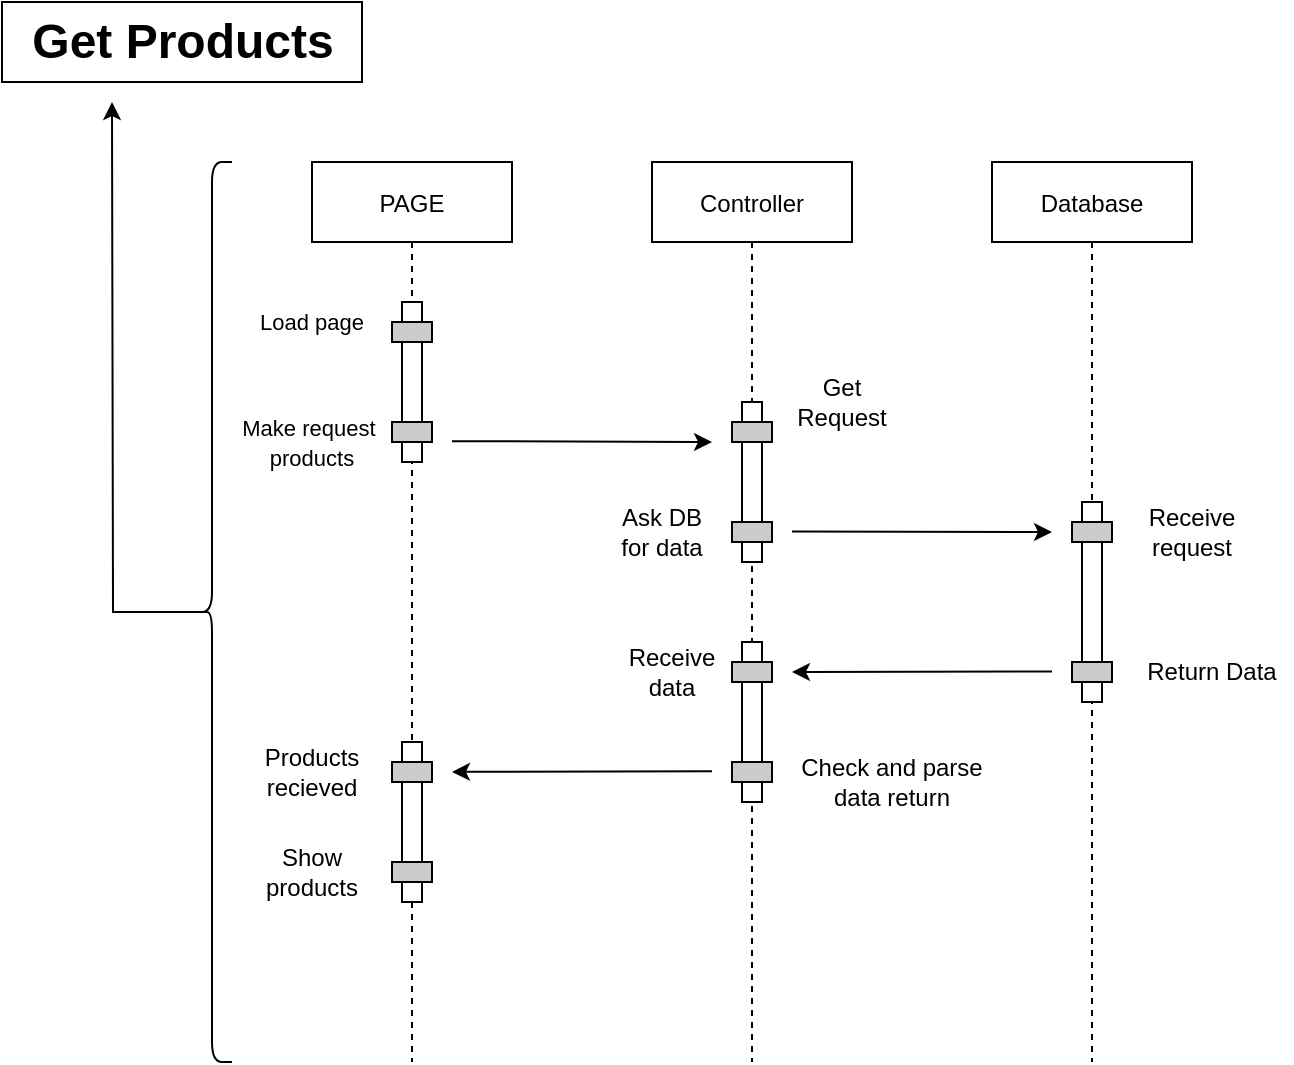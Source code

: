 <mxfile version="13.6.6" type="device" pages="4"><diagram id="kgpKYQtTHZ0yAKxKKP6v" name="Get Products"><mxGraphModel dx="1038" dy="587" grid="1" gridSize="10" guides="1" tooltips="1" connect="1" arrows="1" fold="1" page="1" pageScale="1" pageWidth="1100" pageHeight="850" math="0" shadow="0"><root><mxCell id="0"/><mxCell id="1" parent="0"/><mxCell id="3nuBFxr9cyL0pnOWT2aG-1" value="PAGE" style="shape=umlLifeline;perimeter=lifelinePerimeter;container=1;collapsible=0;recursiveResize=0;rounded=0;shadow=0;strokeWidth=1;" parent="1" vertex="1"><mxGeometry x="200" y="130" width="100" height="450" as="geometry"/></mxCell><mxCell id="3nuBFxr9cyL0pnOWT2aG-2" value="" style="points=[];perimeter=orthogonalPerimeter;rounded=0;shadow=0;strokeWidth=1;" parent="3nuBFxr9cyL0pnOWT2aG-1" vertex="1"><mxGeometry x="45" y="70" width="10" height="80" as="geometry"/></mxCell><mxCell id="3nuBFxr9cyL0pnOWT2aG-4" value="" style="points=[];perimeter=orthogonalPerimeter;rounded=0;shadow=0;strokeWidth=1;fillColor=#CCCCCC;" parent="3nuBFxr9cyL0pnOWT2aG-1" vertex="1"><mxGeometry x="40" y="80" width="20" height="10" as="geometry"/></mxCell><mxCell id="5VADOqdBMbBjfzEn9VcZ-5" value="" style="points=[];perimeter=orthogonalPerimeter;rounded=0;shadow=0;strokeWidth=1;fillColor=#CCCCCC;" parent="3nuBFxr9cyL0pnOWT2aG-1" vertex="1"><mxGeometry x="40" y="130" width="20" height="10" as="geometry"/></mxCell><mxCell id="3nuBFxr9cyL0pnOWT2aG-5" value="Controller" style="shape=umlLifeline;perimeter=lifelinePerimeter;container=1;collapsible=0;recursiveResize=0;rounded=0;shadow=0;strokeWidth=1;" parent="1" vertex="1"><mxGeometry x="370" y="130" width="100" height="450" as="geometry"/></mxCell><mxCell id="5VADOqdBMbBjfzEn9VcZ-13" value="" style="points=[];perimeter=orthogonalPerimeter;rounded=0;shadow=0;strokeWidth=1;" parent="3nuBFxr9cyL0pnOWT2aG-5" vertex="1"><mxGeometry x="45" y="120" width="10" height="80" as="geometry"/></mxCell><mxCell id="5VADOqdBMbBjfzEn9VcZ-14" value="" style="points=[];perimeter=orthogonalPerimeter;rounded=0;shadow=0;strokeWidth=1;fillColor=#CCCCCC;" parent="3nuBFxr9cyL0pnOWT2aG-5" vertex="1"><mxGeometry x="40" y="130" width="20" height="10" as="geometry"/></mxCell><mxCell id="5VADOqdBMbBjfzEn9VcZ-15" value="" style="points=[];perimeter=orthogonalPerimeter;rounded=0;shadow=0;strokeWidth=1;fillColor=#CCCCCC;" parent="3nuBFxr9cyL0pnOWT2aG-5" vertex="1"><mxGeometry x="40" y="180" width="20" height="10" as="geometry"/></mxCell><mxCell id="5VADOqdBMbBjfzEn9VcZ-1" value="Database" style="shape=umlLifeline;perimeter=lifelinePerimeter;container=1;collapsible=0;recursiveResize=0;rounded=0;shadow=0;strokeWidth=1;" parent="1" vertex="1"><mxGeometry x="540" y="130" width="100" height="450" as="geometry"/></mxCell><mxCell id="5VADOqdBMbBjfzEn9VcZ-4" value="&lt;font style=&quot;font-size: 11px&quot;&gt;Load page&lt;/font&gt;" style="text;html=1;strokeColor=none;fillColor=none;align=center;verticalAlign=middle;whiteSpace=wrap;rounded=0;" parent="1" vertex="1"><mxGeometry x="170" y="200" width="60" height="20" as="geometry"/></mxCell><mxCell id="5VADOqdBMbBjfzEn9VcZ-6" value="&lt;font style=&quot;font-size: 11px&quot;&gt;Make request&amp;nbsp;&lt;br&gt;products&lt;br&gt;&lt;/font&gt;" style="text;html=1;strokeColor=none;fillColor=none;align=center;verticalAlign=middle;whiteSpace=wrap;rounded=0;" parent="1" vertex="1"><mxGeometry x="160" y="260" width="80" height="20" as="geometry"/></mxCell><mxCell id="5VADOqdBMbBjfzEn9VcZ-16" value="Get&lt;br&gt;Request" style="text;html=1;strokeColor=none;fillColor=none;align=center;verticalAlign=middle;whiteSpace=wrap;rounded=0;" parent="1" vertex="1"><mxGeometry x="440" y="240" width="50" height="20" as="geometry"/></mxCell><mxCell id="5VADOqdBMbBjfzEn9VcZ-19" value="" style="points=[];perimeter=orthogonalPerimeter;rounded=0;shadow=0;strokeWidth=1;" parent="1" vertex="1"><mxGeometry x="585" y="300" width="10" height="100" as="geometry"/></mxCell><mxCell id="5VADOqdBMbBjfzEn9VcZ-20" value="" style="points=[];perimeter=orthogonalPerimeter;rounded=0;shadow=0;strokeWidth=1;fillColor=#CCCCCC;" parent="1" vertex="1"><mxGeometry x="580" y="310" width="20" height="10" as="geometry"/></mxCell><mxCell id="5VADOqdBMbBjfzEn9VcZ-21" value="" style="points=[];perimeter=orthogonalPerimeter;rounded=0;shadow=0;strokeWidth=1;fillColor=#CCCCCC;" parent="1" vertex="1"><mxGeometry x="580" y="380" width="20" height="10" as="geometry"/></mxCell><mxCell id="5VADOqdBMbBjfzEn9VcZ-22" value="Ask DB for data" style="text;html=1;strokeColor=none;fillColor=none;align=center;verticalAlign=middle;whiteSpace=wrap;rounded=0;" parent="1" vertex="1"><mxGeometry x="350" y="305" width="50" height="20" as="geometry"/></mxCell><mxCell id="5VADOqdBMbBjfzEn9VcZ-23" value="" style="endArrow=classic;html=1;" parent="1" edge="1"><mxGeometry width="50" height="50" relative="1" as="geometry"><mxPoint x="270" y="269.58" as="sourcePoint"/><mxPoint x="400" y="270" as="targetPoint"/></mxGeometry></mxCell><mxCell id="5VADOqdBMbBjfzEn9VcZ-24" value="" style="endArrow=classic;html=1;" parent="1" edge="1"><mxGeometry width="50" height="50" relative="1" as="geometry"><mxPoint x="440" y="314.76" as="sourcePoint"/><mxPoint x="570" y="315" as="targetPoint"/></mxGeometry></mxCell><mxCell id="5VADOqdBMbBjfzEn9VcZ-25" value="Receive&lt;br&gt;request" style="text;html=1;strokeColor=none;fillColor=none;align=center;verticalAlign=middle;whiteSpace=wrap;rounded=0;" parent="1" vertex="1"><mxGeometry x="610" y="305" width="60" height="20" as="geometry"/></mxCell><mxCell id="5VADOqdBMbBjfzEn9VcZ-26" value="Return Data" style="text;html=1;strokeColor=none;fillColor=none;align=center;verticalAlign=middle;whiteSpace=wrap;rounded=0;" parent="1" vertex="1"><mxGeometry x="610" y="375" width="80" height="20" as="geometry"/></mxCell><mxCell id="5VADOqdBMbBjfzEn9VcZ-27" value="" style="points=[];perimeter=orthogonalPerimeter;rounded=0;shadow=0;strokeWidth=1;" parent="1" vertex="1"><mxGeometry x="415" y="370" width="10" height="80" as="geometry"/></mxCell><mxCell id="5VADOqdBMbBjfzEn9VcZ-28" value="" style="points=[];perimeter=orthogonalPerimeter;rounded=0;shadow=0;strokeWidth=1;fillColor=#CCCCCC;" parent="1" vertex="1"><mxGeometry x="410" y="380" width="20" height="10" as="geometry"/></mxCell><mxCell id="5VADOqdBMbBjfzEn9VcZ-29" value="" style="points=[];perimeter=orthogonalPerimeter;rounded=0;shadow=0;strokeWidth=1;fillColor=#CCCCCC;" parent="1" vertex="1"><mxGeometry x="410" y="430" width="20" height="10" as="geometry"/></mxCell><mxCell id="5VADOqdBMbBjfzEn9VcZ-31" value="" style="endArrow=classic;html=1;" parent="1" edge="1"><mxGeometry width="50" height="50" relative="1" as="geometry"><mxPoint x="570" y="384.71" as="sourcePoint"/><mxPoint x="440" y="385" as="targetPoint"/></mxGeometry></mxCell><mxCell id="5VADOqdBMbBjfzEn9VcZ-32" value="Receive data" style="text;html=1;strokeColor=none;fillColor=none;align=center;verticalAlign=middle;whiteSpace=wrap;rounded=0;" parent="1" vertex="1"><mxGeometry x="360" y="375" width="40" height="20" as="geometry"/></mxCell><mxCell id="5VADOqdBMbBjfzEn9VcZ-33" value="Get Products" style="text;fillColor=none;html=1;fontSize=24;fontStyle=1;verticalAlign=middle;align=center;strokeColor=#000000;" parent="1" vertex="1"><mxGeometry x="45" y="50" width="180" height="40" as="geometry"/></mxCell><mxCell id="5VADOqdBMbBjfzEn9VcZ-34" value="Check and parse data return" style="text;html=1;strokeColor=none;fillColor=none;align=center;verticalAlign=middle;whiteSpace=wrap;rounded=0;" parent="1" vertex="1"><mxGeometry x="440" y="430" width="100" height="20" as="geometry"/></mxCell><mxCell id="5VADOqdBMbBjfzEn9VcZ-35" value="" style="points=[];perimeter=orthogonalPerimeter;rounded=0;shadow=0;strokeWidth=1;" parent="1" vertex="1"><mxGeometry x="245" y="420" width="10" height="80" as="geometry"/></mxCell><mxCell id="5VADOqdBMbBjfzEn9VcZ-36" value="" style="points=[];perimeter=orthogonalPerimeter;rounded=0;shadow=0;strokeWidth=1;fillColor=#CCCCCC;" parent="1" vertex="1"><mxGeometry x="240" y="430" width="20" height="10" as="geometry"/></mxCell><mxCell id="5VADOqdBMbBjfzEn9VcZ-37" value="" style="points=[];perimeter=orthogonalPerimeter;rounded=0;shadow=0;strokeWidth=1;fillColor=#CCCCCC;" parent="1" vertex="1"><mxGeometry x="240" y="480" width="20" height="10" as="geometry"/></mxCell><mxCell id="5VADOqdBMbBjfzEn9VcZ-38" value="" style="endArrow=classic;html=1;" parent="1" edge="1"><mxGeometry width="50" height="50" relative="1" as="geometry"><mxPoint x="400" y="434.66" as="sourcePoint"/><mxPoint x="270" y="434.95" as="targetPoint"/></mxGeometry></mxCell><mxCell id="5VADOqdBMbBjfzEn9VcZ-39" value="Products recieved" style="text;html=1;strokeColor=none;fillColor=none;align=center;verticalAlign=middle;whiteSpace=wrap;rounded=0;" parent="1" vertex="1"><mxGeometry x="180" y="425" width="40" height="20" as="geometry"/></mxCell><mxCell id="5VADOqdBMbBjfzEn9VcZ-40" value="Show&lt;br&gt;products" style="text;html=1;strokeColor=none;fillColor=none;align=center;verticalAlign=middle;whiteSpace=wrap;rounded=0;" parent="1" vertex="1"><mxGeometry x="180" y="475" width="40" height="20" as="geometry"/></mxCell><mxCell id="5VADOqdBMbBjfzEn9VcZ-42" style="edgeStyle=orthogonalEdgeStyle;rounded=0;orthogonalLoop=1;jettySize=auto;html=1;exitX=0.1;exitY=0.5;exitDx=0;exitDy=0;exitPerimeter=0;" parent="1" source="5VADOqdBMbBjfzEn9VcZ-41" edge="1"><mxGeometry relative="1" as="geometry"><mxPoint x="100" y="100" as="targetPoint"/><mxPoint x="130" y="245" as="sourcePoint"/></mxGeometry></mxCell><mxCell id="5VADOqdBMbBjfzEn9VcZ-41" value="" style="shape=curlyBracket;whiteSpace=wrap;html=1;rounded=1;strokeColor=#000000;fillColor=#CCCCCC;size=0.5;" parent="1" vertex="1"><mxGeometry x="140" y="130" width="20" height="450" as="geometry"/></mxCell></root></mxGraphModel></diagram><diagram id="8U4LvYuBuo7wRcz9aiUL" name="Filter Products"><mxGraphModel dx="1038" dy="587" grid="1" gridSize="10" guides="1" tooltips="1" connect="1" arrows="1" fold="1" page="1" pageScale="1" pageWidth="1100" pageHeight="850" math="0" shadow="0"><root><mxCell id="yW9CIQryTjTNBYv5BzgT-0"/><mxCell id="yW9CIQryTjTNBYv5BzgT-1" parent="yW9CIQryTjTNBYv5BzgT-0"/><mxCell id="vbk73lZlKTsie7NeYZeS-0" value="PAGE" style="shape=umlLifeline;perimeter=lifelinePerimeter;container=1;collapsible=0;recursiveResize=0;rounded=0;shadow=0;strokeWidth=1;" parent="yW9CIQryTjTNBYv5BzgT-1" vertex="1"><mxGeometry x="200" y="130" width="100" height="450" as="geometry"/></mxCell><mxCell id="vbk73lZlKTsie7NeYZeS-1" value="" style="points=[];perimeter=orthogonalPerimeter;rounded=0;shadow=0;strokeWidth=1;" parent="vbk73lZlKTsie7NeYZeS-0" vertex="1"><mxGeometry x="45" y="70" width="10" height="80" as="geometry"/></mxCell><mxCell id="vbk73lZlKTsie7NeYZeS-2" value="" style="points=[];perimeter=orthogonalPerimeter;rounded=0;shadow=0;strokeWidth=1;fillColor=#CCCCCC;" parent="vbk73lZlKTsie7NeYZeS-0" vertex="1"><mxGeometry x="40" y="80" width="20" height="10" as="geometry"/></mxCell><mxCell id="vbk73lZlKTsie7NeYZeS-3" value="" style="points=[];perimeter=orthogonalPerimeter;rounded=0;shadow=0;strokeWidth=1;fillColor=#CCCCCC;" parent="vbk73lZlKTsie7NeYZeS-0" vertex="1"><mxGeometry x="40" y="130" width="20" height="10" as="geometry"/></mxCell><mxCell id="vbk73lZlKTsie7NeYZeS-4" value="Controller" style="shape=umlLifeline;perimeter=lifelinePerimeter;container=1;collapsible=0;recursiveResize=0;rounded=0;shadow=0;strokeWidth=1;" parent="yW9CIQryTjTNBYv5BzgT-1" vertex="1"><mxGeometry x="370" y="130" width="100" height="450" as="geometry"/></mxCell><mxCell id="vbk73lZlKTsie7NeYZeS-5" value="" style="points=[];perimeter=orthogonalPerimeter;rounded=0;shadow=0;strokeWidth=1;" parent="vbk73lZlKTsie7NeYZeS-4" vertex="1"><mxGeometry x="45" y="120" width="10" height="80" as="geometry"/></mxCell><mxCell id="vbk73lZlKTsie7NeYZeS-6" value="" style="points=[];perimeter=orthogonalPerimeter;rounded=0;shadow=0;strokeWidth=1;fillColor=#CCCCCC;" parent="vbk73lZlKTsie7NeYZeS-4" vertex="1"><mxGeometry x="40" y="130" width="20" height="10" as="geometry"/></mxCell><mxCell id="vbk73lZlKTsie7NeYZeS-7" value="" style="points=[];perimeter=orthogonalPerimeter;rounded=0;shadow=0;strokeWidth=1;fillColor=#CCCCCC;" parent="vbk73lZlKTsie7NeYZeS-4" vertex="1"><mxGeometry x="40" y="180" width="20" height="10" as="geometry"/></mxCell><mxCell id="vbk73lZlKTsie7NeYZeS-8" value="Database" style="shape=umlLifeline;perimeter=lifelinePerimeter;container=1;collapsible=0;recursiveResize=0;rounded=0;shadow=0;strokeWidth=1;" parent="yW9CIQryTjTNBYv5BzgT-1" vertex="1"><mxGeometry x="540" y="130" width="100" height="450" as="geometry"/></mxCell><mxCell id="vbk73lZlKTsie7NeYZeS-9" value="&lt;font style=&quot;font-size: 11px&quot;&gt;Load page&lt;/font&gt;" style="text;html=1;strokeColor=none;fillColor=none;align=center;verticalAlign=middle;whiteSpace=wrap;rounded=0;" parent="yW9CIQryTjTNBYv5BzgT-1" vertex="1"><mxGeometry x="170" y="200" width="60" height="20" as="geometry"/></mxCell><mxCell id="vbk73lZlKTsie7NeYZeS-10" value="&lt;font style=&quot;font-size: 11px&quot;&gt;Make request&amp;nbsp;&lt;br&gt;products&lt;br&gt;&lt;/font&gt;" style="text;html=1;strokeColor=none;fillColor=none;align=center;verticalAlign=middle;whiteSpace=wrap;rounded=0;" parent="yW9CIQryTjTNBYv5BzgT-1" vertex="1"><mxGeometry x="160" y="260" width="80" height="20" as="geometry"/></mxCell><mxCell id="vbk73lZlKTsie7NeYZeS-11" value="Get&lt;br&gt;Request" style="text;html=1;strokeColor=none;fillColor=none;align=center;verticalAlign=middle;whiteSpace=wrap;rounded=0;" parent="yW9CIQryTjTNBYv5BzgT-1" vertex="1"><mxGeometry x="440" y="240" width="50" height="20" as="geometry"/></mxCell><mxCell id="vbk73lZlKTsie7NeYZeS-12" value="" style="points=[];perimeter=orthogonalPerimeter;rounded=0;shadow=0;strokeWidth=1;" parent="yW9CIQryTjTNBYv5BzgT-1" vertex="1"><mxGeometry x="585" y="300" width="10" height="100" as="geometry"/></mxCell><mxCell id="vbk73lZlKTsie7NeYZeS-13" value="" style="points=[];perimeter=orthogonalPerimeter;rounded=0;shadow=0;strokeWidth=1;fillColor=#CCCCCC;" parent="yW9CIQryTjTNBYv5BzgT-1" vertex="1"><mxGeometry x="580" y="310" width="20" height="10" as="geometry"/></mxCell><mxCell id="vbk73lZlKTsie7NeYZeS-14" value="" style="points=[];perimeter=orthogonalPerimeter;rounded=0;shadow=0;strokeWidth=1;fillColor=#CCCCCC;" parent="yW9CIQryTjTNBYv5BzgT-1" vertex="1"><mxGeometry x="580" y="380" width="20" height="10" as="geometry"/></mxCell><mxCell id="vbk73lZlKTsie7NeYZeS-15" value="Ask DB for data" style="text;html=1;strokeColor=none;fillColor=none;align=center;verticalAlign=middle;whiteSpace=wrap;rounded=0;" parent="yW9CIQryTjTNBYv5BzgT-1" vertex="1"><mxGeometry x="350" y="305" width="50" height="20" as="geometry"/></mxCell><mxCell id="vbk73lZlKTsie7NeYZeS-16" value="" style="endArrow=classic;html=1;" parent="yW9CIQryTjTNBYv5BzgT-1" edge="1"><mxGeometry width="50" height="50" relative="1" as="geometry"><mxPoint x="270" y="269.58" as="sourcePoint"/><mxPoint x="400" y="270" as="targetPoint"/></mxGeometry></mxCell><mxCell id="vbk73lZlKTsie7NeYZeS-17" value="" style="endArrow=classic;html=1;" parent="yW9CIQryTjTNBYv5BzgT-1" edge="1"><mxGeometry width="50" height="50" relative="1" as="geometry"><mxPoint x="440" y="314.76" as="sourcePoint"/><mxPoint x="570" y="315" as="targetPoint"/></mxGeometry></mxCell><mxCell id="vbk73lZlKTsie7NeYZeS-18" value="Receive&lt;br&gt;request" style="text;html=1;strokeColor=none;fillColor=none;align=center;verticalAlign=middle;whiteSpace=wrap;rounded=0;" parent="yW9CIQryTjTNBYv5BzgT-1" vertex="1"><mxGeometry x="610" y="305" width="60" height="20" as="geometry"/></mxCell><mxCell id="vbk73lZlKTsie7NeYZeS-19" value="Return Data" style="text;html=1;strokeColor=none;fillColor=none;align=center;verticalAlign=middle;whiteSpace=wrap;rounded=0;" parent="yW9CIQryTjTNBYv5BzgT-1" vertex="1"><mxGeometry x="610" y="375" width="80" height="20" as="geometry"/></mxCell><mxCell id="vbk73lZlKTsie7NeYZeS-20" value="" style="points=[];perimeter=orthogonalPerimeter;rounded=0;shadow=0;strokeWidth=1;" parent="yW9CIQryTjTNBYv5BzgT-1" vertex="1"><mxGeometry x="415" y="370" width="10" height="80" as="geometry"/></mxCell><mxCell id="vbk73lZlKTsie7NeYZeS-21" value="" style="points=[];perimeter=orthogonalPerimeter;rounded=0;shadow=0;strokeWidth=1;fillColor=#CCCCCC;" parent="yW9CIQryTjTNBYv5BzgT-1" vertex="1"><mxGeometry x="410" y="380" width="20" height="10" as="geometry"/></mxCell><mxCell id="vbk73lZlKTsie7NeYZeS-22" value="" style="points=[];perimeter=orthogonalPerimeter;rounded=0;shadow=0;strokeWidth=1;fillColor=#CCCCCC;" parent="yW9CIQryTjTNBYv5BzgT-1" vertex="1"><mxGeometry x="410" y="430" width="20" height="10" as="geometry"/></mxCell><mxCell id="vbk73lZlKTsie7NeYZeS-23" value="" style="endArrow=classic;html=1;" parent="yW9CIQryTjTNBYv5BzgT-1" edge="1"><mxGeometry width="50" height="50" relative="1" as="geometry"><mxPoint x="570" y="384.71" as="sourcePoint"/><mxPoint x="440" y="385" as="targetPoint"/></mxGeometry></mxCell><mxCell id="vbk73lZlKTsie7NeYZeS-24" value="Receive data" style="text;html=1;strokeColor=none;fillColor=none;align=center;verticalAlign=middle;whiteSpace=wrap;rounded=0;" parent="yW9CIQryTjTNBYv5BzgT-1" vertex="1"><mxGeometry x="360" y="375" width="40" height="20" as="geometry"/></mxCell><mxCell id="vbk73lZlKTsie7NeYZeS-25" value="Filter Products" style="text;fillColor=none;html=1;fontSize=24;fontStyle=1;verticalAlign=middle;align=center;strokeColor=#000000;" parent="yW9CIQryTjTNBYv5BzgT-1" vertex="1"><mxGeometry x="45" y="50" width="180" height="40" as="geometry"/></mxCell><mxCell id="vbk73lZlKTsie7NeYZeS-26" value="Check and parse data return" style="text;html=1;strokeColor=none;fillColor=none;align=center;verticalAlign=middle;whiteSpace=wrap;rounded=0;" parent="yW9CIQryTjTNBYv5BzgT-1" vertex="1"><mxGeometry x="440" y="430" width="100" height="20" as="geometry"/></mxCell><mxCell id="vbk73lZlKTsie7NeYZeS-27" value="" style="points=[];perimeter=orthogonalPerimeter;rounded=0;shadow=0;strokeWidth=1;" parent="yW9CIQryTjTNBYv5BzgT-1" vertex="1"><mxGeometry x="245" y="420" width="10" height="130" as="geometry"/></mxCell><mxCell id="vbk73lZlKTsie7NeYZeS-28" value="" style="points=[];perimeter=orthogonalPerimeter;rounded=0;shadow=0;strokeWidth=1;fillColor=#CCCCCC;" parent="yW9CIQryTjTNBYv5BzgT-1" vertex="1"><mxGeometry x="240" y="430" width="20" height="10" as="geometry"/></mxCell><mxCell id="vbk73lZlKTsie7NeYZeS-29" value="" style="points=[];perimeter=orthogonalPerimeter;rounded=0;shadow=0;strokeWidth=1;fillColor=#CCCCCC;" parent="yW9CIQryTjTNBYv5BzgT-1" vertex="1"><mxGeometry x="240" y="480" width="20" height="10" as="geometry"/></mxCell><mxCell id="vbk73lZlKTsie7NeYZeS-30" value="" style="endArrow=classic;html=1;" parent="yW9CIQryTjTNBYv5BzgT-1" edge="1"><mxGeometry width="50" height="50" relative="1" as="geometry"><mxPoint x="400" y="434.66" as="sourcePoint"/><mxPoint x="270" y="434.95" as="targetPoint"/></mxGeometry></mxCell><mxCell id="vbk73lZlKTsie7NeYZeS-31" value="Receive&amp;nbsp;&lt;br&gt;data" style="text;html=1;strokeColor=none;fillColor=none;align=center;verticalAlign=middle;whiteSpace=wrap;rounded=0;" parent="yW9CIQryTjTNBYv5BzgT-1" vertex="1"><mxGeometry x="180" y="425" width="60" height="20" as="geometry"/></mxCell><mxCell id="vbk73lZlKTsie7NeYZeS-32" value="Redirect to main page" style="text;html=1;strokeColor=none;fillColor=none;align=center;verticalAlign=middle;whiteSpace=wrap;rounded=0;" parent="yW9CIQryTjTNBYv5BzgT-1" vertex="1"><mxGeometry x="270" y="470" width="60" height="20" as="geometry"/></mxCell><mxCell id="vbk73lZlKTsie7NeYZeS-33" style="edgeStyle=orthogonalEdgeStyle;rounded=0;orthogonalLoop=1;jettySize=auto;html=1;exitX=0.1;exitY=0.5;exitDx=0;exitDy=0;exitPerimeter=0;" parent="yW9CIQryTjTNBYv5BzgT-1" source="vbk73lZlKTsie7NeYZeS-34" edge="1"><mxGeometry relative="1" as="geometry"><mxPoint x="100" y="100.0" as="targetPoint"/><mxPoint x="130" y="245" as="sourcePoint"/></mxGeometry></mxCell><mxCell id="vbk73lZlKTsie7NeYZeS-34" value="" style="shape=curlyBracket;whiteSpace=wrap;html=1;rounded=1;strokeColor=#000000;fillColor=#CCCCCC;size=0.5;" parent="yW9CIQryTjTNBYv5BzgT-1" vertex="1"><mxGeometry x="130" y="120" width="20" height="450" as="geometry"/></mxCell><mxCell id="xWVXQUsUFR3uVMpflqt4-0" value="" style="points=[];perimeter=orthogonalPerimeter;rounded=0;shadow=0;strokeWidth=1;" parent="yW9CIQryTjTNBYv5BzgT-1" vertex="1"><mxGeometry x="795" y="300" width="10" height="80" as="geometry"/></mxCell><mxCell id="xWVXQUsUFR3uVMpflqt4-1" value="" style="points=[];perimeter=orthogonalPerimeter;rounded=0;shadow=0;strokeWidth=1;fillColor=#CCCCCC;" parent="yW9CIQryTjTNBYv5BzgT-1" vertex="1"><mxGeometry x="790" y="310" width="20" height="10" as="geometry"/></mxCell><mxCell id="xWVXQUsUFR3uVMpflqt4-2" value="" style="points=[];perimeter=orthogonalPerimeter;rounded=0;shadow=0;strokeWidth=1;fillColor=#CCCCCC;" parent="yW9CIQryTjTNBYv5BzgT-1" vertex="1"><mxGeometry x="790" y="360" width="20" height="10" as="geometry"/></mxCell><mxCell id="fuTfTEf6LHtdn4yO5lhp-0" value="" style="points=[];perimeter=orthogonalPerimeter;rounded=0;shadow=0;strokeWidth=1;fillColor=#CCCCCC;" parent="yW9CIQryTjTNBYv5BzgT-1" vertex="1"><mxGeometry x="240" y="530" width="20" height="10" as="geometry"/></mxCell><mxCell id="fuTfTEf6LHtdn4yO5lhp-1" value="Show products" style="text;html=1;strokeColor=none;fillColor=none;align=center;verticalAlign=middle;whiteSpace=wrap;rounded=0;" parent="yW9CIQryTjTNBYv5BzgT-1" vertex="1"><mxGeometry x="170" y="525" width="60" height="20" as="geometry"/></mxCell><mxCell id="fuTfTEf6LHtdn4yO5lhp-6" value="" style="edgeStyle=segmentEdgeStyle;endArrow=classic;html=1;" parent="yW9CIQryTjTNBYv5BzgT-1" edge="1"><mxGeometry width="50" height="50" relative="1" as="geometry"><mxPoint x="190" y="440" as="sourcePoint"/><mxPoint x="230" y="490" as="targetPoint"/><Array as="points"><mxPoint x="165" y="440"/><mxPoint x="165" y="490"/><mxPoint x="230" y="490"/></Array></mxGeometry></mxCell><mxCell id="fuTfTEf6LHtdn4yO5lhp-8" value="" style="edgeStyle=segmentEdgeStyle;endArrow=classic;html=1;" parent="yW9CIQryTjTNBYv5BzgT-1" edge="1"><mxGeometry width="50" height="50" relative="1" as="geometry"><mxPoint x="345" y="484.97" as="sourcePoint"/><mxPoint x="290" y="535" as="targetPoint"/><Array as="points"><mxPoint x="370" y="485"/><mxPoint x="370" y="535"/></Array></mxGeometry></mxCell></root></mxGraphModel></diagram><diagram id="SYh2pUKROdJyfJViw_c2" name="Add Product to Cart"><mxGraphModel dx="1038" dy="587" grid="1" gridSize="10" guides="1" tooltips="1" connect="1" arrows="1" fold="1" page="1" pageScale="1" pageWidth="1100" pageHeight="850" math="0" shadow="0"><root><mxCell id="iVPALHQ1-vSzDYnRHEU7-0"/><mxCell id="iVPALHQ1-vSzDYnRHEU7-1" parent="iVPALHQ1-vSzDYnRHEU7-0"/><mxCell id="1PPQqeEErY14khrlYvT0-0" value="PAGE" style="shape=umlLifeline;perimeter=lifelinePerimeter;container=1;collapsible=0;recursiveResize=0;rounded=0;shadow=0;strokeWidth=1;" parent="iVPALHQ1-vSzDYnRHEU7-1" vertex="1"><mxGeometry x="200" y="130" width="100" height="240" as="geometry"/></mxCell><mxCell id="1PPQqeEErY14khrlYvT0-25" value="Add to cart" style="text;fillColor=none;html=1;fontSize=24;fontStyle=1;verticalAlign=middle;align=center;strokeColor=#000000;" parent="iVPALHQ1-vSzDYnRHEU7-1" vertex="1"><mxGeometry x="45" y="50" width="180" height="40" as="geometry"/></mxCell><mxCell id="1PPQqeEErY14khrlYvT0-27" value="" style="points=[];perimeter=orthogonalPerimeter;rounded=0;shadow=0;strokeWidth=1;" parent="iVPALHQ1-vSzDYnRHEU7-1" vertex="1"><mxGeometry x="245" y="200" width="10" height="80" as="geometry"/></mxCell><mxCell id="1PPQqeEErY14khrlYvT0-28" value="" style="points=[];perimeter=orthogonalPerimeter;rounded=0;shadow=0;strokeWidth=1;fillColor=#CCCCCC;" parent="iVPALHQ1-vSzDYnRHEU7-1" vertex="1"><mxGeometry x="240" y="210" width="20" height="10" as="geometry"/></mxCell><mxCell id="1PPQqeEErY14khrlYvT0-29" value="" style="points=[];perimeter=orthogonalPerimeter;rounded=0;shadow=0;strokeWidth=1;fillColor=#CCCCCC;" parent="iVPALHQ1-vSzDYnRHEU7-1" vertex="1"><mxGeometry x="240" y="260" width="20" height="10" as="geometry"/></mxCell><mxCell id="1PPQqeEErY14khrlYvT0-32" value="Add selected product to cart" style="text;html=1;strokeColor=none;fillColor=none;align=center;verticalAlign=middle;whiteSpace=wrap;rounded=0;" parent="iVPALHQ1-vSzDYnRHEU7-1" vertex="1"><mxGeometry x="300" y="230" width="90" height="20" as="geometry"/></mxCell><mxCell id="1PPQqeEErY14khrlYvT0-33" style="edgeStyle=orthogonalEdgeStyle;rounded=0;orthogonalLoop=1;jettySize=auto;html=1;exitX=0.1;exitY=0.5;exitDx=0;exitDy=0;exitPerimeter=0;" parent="iVPALHQ1-vSzDYnRHEU7-1" source="1PPQqeEErY14khrlYvT0-34" edge="1"><mxGeometry relative="1" as="geometry"><mxPoint x="100" y="100.0" as="targetPoint"/><mxPoint x="130" y="245" as="sourcePoint"/></mxGeometry></mxCell><mxCell id="1PPQqeEErY14khrlYvT0-34" value="" style="shape=curlyBracket;whiteSpace=wrap;html=1;rounded=1;strokeColor=#000000;fillColor=#CCCCCC;size=0.5;" parent="iVPALHQ1-vSzDYnRHEU7-1" vertex="1"><mxGeometry x="150" y="120" width="20" height="200" as="geometry"/></mxCell><mxCell id="1PPQqeEErY14khrlYvT0-41" value="" style="edgeStyle=segmentEdgeStyle;endArrow=classic;html=1;" parent="iVPALHQ1-vSzDYnRHEU7-1" edge="1"><mxGeometry width="50" height="50" relative="1" as="geometry"><mxPoint x="270" y="215" as="sourcePoint"/><mxPoint x="270" y="265.01" as="targetPoint"/><Array as="points"><mxPoint x="290" y="215"/><mxPoint x="290" y="265"/></Array></mxGeometry></mxCell><mxCell id="zFkol-SAy6dZWAyFnGmy-0" value="Controller" style="shape=umlLifeline;perimeter=lifelinePerimeter;container=1;collapsible=0;recursiveResize=0;rounded=0;shadow=0;strokeWidth=1;" parent="iVPALHQ1-vSzDYnRHEU7-1" vertex="1"><mxGeometry x="370" y="130" width="100" height="240" as="geometry"/></mxCell><mxCell id="Kt1nCI2D91XCBVuTvMV7-0" value="Database" style="shape=umlLifeline;perimeter=lifelinePerimeter;container=1;collapsible=0;recursiveResize=0;rounded=0;shadow=0;strokeWidth=1;" parent="iVPALHQ1-vSzDYnRHEU7-1" vertex="1"><mxGeometry x="540" y="130" width="100" height="240" as="geometry"/></mxCell></root></mxGraphModel></diagram><diagram id="EOiV7ZtwBzo7sxhZrsiU" name="Pay Products in Cart"><mxGraphModel dx="1038" dy="587" grid="1" gridSize="10" guides="1" tooltips="1" connect="1" arrows="1" fold="1" page="1" pageScale="1" pageWidth="1100" pageHeight="850" math="0" shadow="0"><root><mxCell id="F5RrxurgIPE6I405nMLR-0"/><mxCell id="F5RrxurgIPE6I405nMLR-1" parent="F5RrxurgIPE6I405nMLR-0"/><mxCell id="F5RrxurgIPE6I405nMLR-2" value="PAGE" style="shape=umlLifeline;perimeter=lifelinePerimeter;container=1;collapsible=0;recursiveResize=0;rounded=0;shadow=0;strokeWidth=1;" parent="F5RrxurgIPE6I405nMLR-1" vertex="1"><mxGeometry x="200" y="130" width="100" height="450" as="geometry"/></mxCell><mxCell id="F5RrxurgIPE6I405nMLR-3" value="" style="points=[];perimeter=orthogonalPerimeter;rounded=0;shadow=0;strokeWidth=1;" parent="F5RrxurgIPE6I405nMLR-2" vertex="1"><mxGeometry x="45" y="70" width="10" height="80" as="geometry"/></mxCell><mxCell id="F5RrxurgIPE6I405nMLR-4" value="" style="points=[];perimeter=orthogonalPerimeter;rounded=0;shadow=0;strokeWidth=1;fillColor=#CCCCCC;" parent="F5RrxurgIPE6I405nMLR-2" vertex="1"><mxGeometry x="40" y="80" width="20" height="10" as="geometry"/></mxCell><mxCell id="F5RrxurgIPE6I405nMLR-5" value="" style="points=[];perimeter=orthogonalPerimeter;rounded=0;shadow=0;strokeWidth=1;fillColor=#CCCCCC;" parent="F5RrxurgIPE6I405nMLR-2" vertex="1"><mxGeometry x="40" y="130" width="20" height="10" as="geometry"/></mxCell><mxCell id="F5RrxurgIPE6I405nMLR-6" value="Controller" style="shape=umlLifeline;perimeter=lifelinePerimeter;container=1;collapsible=0;recursiveResize=0;rounded=0;shadow=0;strokeWidth=1;" parent="F5RrxurgIPE6I405nMLR-1" vertex="1"><mxGeometry x="370" y="130" width="100" height="450" as="geometry"/></mxCell><mxCell id="F5RrxurgIPE6I405nMLR-7" value="" style="points=[];perimeter=orthogonalPerimeter;rounded=0;shadow=0;strokeWidth=1;" parent="F5RrxurgIPE6I405nMLR-6" vertex="1"><mxGeometry x="45" y="120" width="10" height="80" as="geometry"/></mxCell><mxCell id="F5RrxurgIPE6I405nMLR-8" value="" style="points=[];perimeter=orthogonalPerimeter;rounded=0;shadow=0;strokeWidth=1;fillColor=#CCCCCC;" parent="F5RrxurgIPE6I405nMLR-6" vertex="1"><mxGeometry x="40" y="130" width="20" height="10" as="geometry"/></mxCell><mxCell id="F5RrxurgIPE6I405nMLR-9" value="" style="points=[];perimeter=orthogonalPerimeter;rounded=0;shadow=0;strokeWidth=1;fillColor=#CCCCCC;" parent="F5RrxurgIPE6I405nMLR-6" vertex="1"><mxGeometry x="40" y="180" width="20" height="10" as="geometry"/></mxCell><mxCell id="F5RrxurgIPE6I405nMLR-10" value="Database" style="shape=umlLifeline;perimeter=lifelinePerimeter;container=1;collapsible=0;recursiveResize=0;rounded=0;shadow=0;strokeWidth=1;" parent="F5RrxurgIPE6I405nMLR-1" vertex="1"><mxGeometry x="540" y="130" width="100" height="450" as="geometry"/></mxCell><mxCell id="F5RrxurgIPE6I405nMLR-11" value="&lt;font style=&quot;font-size: 11px&quot;&gt;Payment request&lt;/font&gt;" style="text;html=1;strokeColor=none;fillColor=none;align=center;verticalAlign=middle;whiteSpace=wrap;rounded=0;" parent="F5RrxurgIPE6I405nMLR-1" vertex="1"><mxGeometry x="170" y="200" width="60" height="20" as="geometry"/></mxCell><mxCell id="F5RrxurgIPE6I405nMLR-12" value="&lt;font style=&quot;font-size: 11px&quot;&gt;Is user logged in?&lt;br&gt;&lt;/font&gt;" style="text;html=1;strokeColor=none;fillColor=none;align=center;verticalAlign=middle;whiteSpace=wrap;rounded=0;" parent="F5RrxurgIPE6I405nMLR-1" vertex="1"><mxGeometry x="160" y="260" width="80" height="20" as="geometry"/></mxCell><mxCell id="F5RrxurgIPE6I405nMLR-13" value="Receive&lt;br&gt;Request" style="text;html=1;strokeColor=none;fillColor=none;align=center;verticalAlign=middle;whiteSpace=wrap;rounded=0;" parent="F5RrxurgIPE6I405nMLR-1" vertex="1"><mxGeometry x="440" y="240" width="50" height="20" as="geometry"/></mxCell><mxCell id="F5RrxurgIPE6I405nMLR-14" value="" style="points=[];perimeter=orthogonalPerimeter;rounded=0;shadow=0;strokeWidth=1;" parent="F5RrxurgIPE6I405nMLR-1" vertex="1"><mxGeometry x="585" y="300" width="10" height="100" as="geometry"/></mxCell><mxCell id="F5RrxurgIPE6I405nMLR-15" value="" style="points=[];perimeter=orthogonalPerimeter;rounded=0;shadow=0;strokeWidth=1;fillColor=#CCCCCC;" parent="F5RrxurgIPE6I405nMLR-1" vertex="1"><mxGeometry x="580" y="310" width="20" height="10" as="geometry"/></mxCell><mxCell id="F5RrxurgIPE6I405nMLR-16" value="" style="points=[];perimeter=orthogonalPerimeter;rounded=0;shadow=0;strokeWidth=1;fillColor=#CCCCCC;" parent="F5RrxurgIPE6I405nMLR-1" vertex="1"><mxGeometry x="580" y="380" width="20" height="10" as="geometry"/></mxCell><mxCell id="F5RrxurgIPE6I405nMLR-17" value="Create ticket" style="text;html=1;strokeColor=none;fillColor=none;align=center;verticalAlign=middle;whiteSpace=wrap;rounded=0;" parent="F5RrxurgIPE6I405nMLR-1" vertex="1"><mxGeometry x="350" y="305" width="50" height="20" as="geometry"/></mxCell><mxCell id="F5RrxurgIPE6I405nMLR-18" value="" style="endArrow=classic;html=1;" parent="F5RrxurgIPE6I405nMLR-1" edge="1"><mxGeometry width="50" height="50" relative="1" as="geometry"><mxPoint x="270" y="269.58" as="sourcePoint"/><mxPoint x="400" y="270" as="targetPoint"/></mxGeometry></mxCell><mxCell id="F5RrxurgIPE6I405nMLR-19" value="" style="endArrow=classic;html=1;" parent="F5RrxurgIPE6I405nMLR-1" edge="1"><mxGeometry width="50" height="50" relative="1" as="geometry"><mxPoint x="440" y="314.76" as="sourcePoint"/><mxPoint x="570" y="315" as="targetPoint"/></mxGeometry></mxCell><mxCell id="F5RrxurgIPE6I405nMLR-20" value="Receive" style="text;html=1;strokeColor=none;fillColor=none;align=center;verticalAlign=middle;whiteSpace=wrap;rounded=0;" parent="F5RrxurgIPE6I405nMLR-1" vertex="1"><mxGeometry x="600" y="295" width="60" height="20" as="geometry"/></mxCell><mxCell id="F5RrxurgIPE6I405nMLR-21" value="Store ticket" style="text;html=1;strokeColor=none;fillColor=none;align=center;verticalAlign=middle;whiteSpace=wrap;rounded=0;" parent="F5RrxurgIPE6I405nMLR-1" vertex="1"><mxGeometry x="595" y="395" width="80" height="20" as="geometry"/></mxCell><mxCell id="F5RrxurgIPE6I405nMLR-22" value="" style="points=[];perimeter=orthogonalPerimeter;rounded=0;shadow=0;strokeWidth=1;" parent="F5RrxurgIPE6I405nMLR-1" vertex="1"><mxGeometry x="415" y="370" width="10" height="80" as="geometry"/></mxCell><mxCell id="F5RrxurgIPE6I405nMLR-23" value="" style="points=[];perimeter=orthogonalPerimeter;rounded=0;shadow=0;strokeWidth=1;fillColor=#CCCCCC;" parent="F5RrxurgIPE6I405nMLR-1" vertex="1"><mxGeometry x="410" y="380" width="20" height="10" as="geometry"/></mxCell><mxCell id="F5RrxurgIPE6I405nMLR-24" value="" style="points=[];perimeter=orthogonalPerimeter;rounded=0;shadow=0;strokeWidth=1;fillColor=#CCCCCC;" parent="F5RrxurgIPE6I405nMLR-1" vertex="1"><mxGeometry x="410" y="430" width="20" height="10" as="geometry"/></mxCell><mxCell id="F5RrxurgIPE6I405nMLR-25" value="" style="endArrow=classic;html=1;" parent="F5RrxurgIPE6I405nMLR-1" edge="1"><mxGeometry width="50" height="50" relative="1" as="geometry"><mxPoint x="570" y="384.71" as="sourcePoint"/><mxPoint x="440" y="385" as="targetPoint"/></mxGeometry></mxCell><mxCell id="F5RrxurgIPE6I405nMLR-26" value="Receive data" style="text;html=1;strokeColor=none;fillColor=none;align=center;verticalAlign=middle;whiteSpace=wrap;rounded=0;" parent="F5RrxurgIPE6I405nMLR-1" vertex="1"><mxGeometry x="360" y="375" width="40" height="20" as="geometry"/></mxCell><mxCell id="F5RrxurgIPE6I405nMLR-27" value="Pay" style="text;fillColor=none;html=1;fontSize=24;fontStyle=1;verticalAlign=middle;align=center;strokeColor=#000000;" parent="F5RrxurgIPE6I405nMLR-1" vertex="1"><mxGeometry x="45" y="50" width="180" height="40" as="geometry"/></mxCell><mxCell id="F5RrxurgIPE6I405nMLR-29" value="" style="points=[];perimeter=orthogonalPerimeter;rounded=0;shadow=0;strokeWidth=1;" parent="F5RrxurgIPE6I405nMLR-1" vertex="1"><mxGeometry x="245" y="420" width="10" height="80" as="geometry"/></mxCell><mxCell id="F5RrxurgIPE6I405nMLR-30" value="" style="points=[];perimeter=orthogonalPerimeter;rounded=0;shadow=0;strokeWidth=1;fillColor=#CCCCCC;" parent="F5RrxurgIPE6I405nMLR-1" vertex="1"><mxGeometry x="240" y="430" width="20" height="10" as="geometry"/></mxCell><mxCell id="F5RrxurgIPE6I405nMLR-31" value="" style="points=[];perimeter=orthogonalPerimeter;rounded=0;shadow=0;strokeWidth=1;fillColor=#CCCCCC;" parent="F5RrxurgIPE6I405nMLR-1" vertex="1"><mxGeometry x="240" y="480" width="20" height="10" as="geometry"/></mxCell><mxCell id="F5RrxurgIPE6I405nMLR-32" value="" style="endArrow=classic;html=1;" parent="F5RrxurgIPE6I405nMLR-1" edge="1"><mxGeometry width="50" height="50" relative="1" as="geometry"><mxPoint x="400" y="434.66" as="sourcePoint"/><mxPoint x="270" y="434.95" as="targetPoint"/></mxGeometry></mxCell><mxCell id="F5RrxurgIPE6I405nMLR-34" value="Confirm purchase to user" style="text;html=1;strokeColor=none;fillColor=none;align=center;verticalAlign=middle;whiteSpace=wrap;rounded=0;" parent="F5RrxurgIPE6I405nMLR-1" vertex="1"><mxGeometry x="170" y="475" width="60" height="20" as="geometry"/></mxCell><mxCell id="F5RrxurgIPE6I405nMLR-35" style="edgeStyle=orthogonalEdgeStyle;rounded=0;orthogonalLoop=1;jettySize=auto;html=1;exitX=0.1;exitY=0.5;exitDx=0;exitDy=0;exitPerimeter=0;" parent="F5RrxurgIPE6I405nMLR-1" source="F5RrxurgIPE6I405nMLR-36" edge="1"><mxGeometry relative="1" as="geometry"><mxPoint x="100" y="100.0" as="targetPoint"/><mxPoint x="130" y="245" as="sourcePoint"/></mxGeometry></mxCell><mxCell id="F5RrxurgIPE6I405nMLR-36" value="" style="shape=curlyBracket;whiteSpace=wrap;html=1;rounded=1;strokeColor=#000000;fillColor=#CCCCCC;size=0.5;" parent="F5RrxurgIPE6I405nMLR-1" vertex="1"><mxGeometry x="140" y="130" width="20" height="450" as="geometry"/></mxCell><mxCell id="ahjiGvZ69GLh7Ja4jbb8-0" value="" style="edgeStyle=segmentEdgeStyle;endArrow=classic;html=1;" parent="F5RrxurgIPE6I405nMLR-1" edge="1"><mxGeometry width="50" height="50" relative="1" as="geometry"><mxPoint x="610" y="319.96" as="sourcePoint"/><mxPoint x="610" y="389.97" as="targetPoint"/><Array as="points"><mxPoint x="630" y="319.97"/><mxPoint x="630" y="389.97"/></Array></mxGeometry></mxCell><mxCell id="ahjiGvZ69GLh7Ja4jbb8-2" value="&lt;i&gt;Send ticket to store&lt;/i&gt;" style="text;html=1;strokeColor=none;fillColor=none;align=center;verticalAlign=middle;whiteSpace=wrap;rounded=0;" parent="F5RrxurgIPE6I405nMLR-1" vertex="1"><mxGeometry x="440" y="300" width="120" height="10" as="geometry"/></mxCell><mxCell id="ahjiGvZ69GLh7Ja4jbb8-3" value="&lt;i&gt;Receive confirmation&lt;/i&gt;" style="text;html=1;strokeColor=none;fillColor=none;align=center;verticalAlign=middle;whiteSpace=wrap;rounded=0;" parent="F5RrxurgIPE6I405nMLR-1" vertex="1"><mxGeometry x="450" y="370" width="120" height="10" as="geometry"/></mxCell><mxCell id="ahjiGvZ69GLh7Ja4jbb8-4" value="&lt;i&gt;Receive confirmation&lt;/i&gt;" style="text;html=1;strokeColor=none;fillColor=none;align=center;verticalAlign=middle;whiteSpace=wrap;rounded=0;" parent="F5RrxurgIPE6I405nMLR-1" vertex="1"><mxGeometry x="280" y="415" width="120" height="20" as="geometry"/></mxCell></root></mxGraphModel></diagram></mxfile>